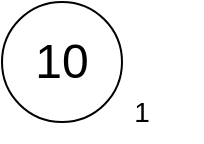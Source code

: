 <mxfile version="16.1.2" type="device"><diagram id="oeTP1227Fok0xVzUUvgo" name="Page-1"><mxGraphModel dx="1102" dy="865" grid="1" gridSize="10" guides="1" tooltips="1" connect="1" arrows="1" fold="1" page="1" pageScale="1" pageWidth="850" pageHeight="1100" math="0" shadow="0"><root><mxCell id="0"/><mxCell id="1" parent="0"/><mxCell id="fKulvWmd8qT9k3X1Z2gB-1" value="&lt;font style=&quot;font-size: 24px&quot;&gt;10&lt;/font&gt;" style="ellipse;whiteSpace=wrap;html=1;aspect=fixed;" parent="1" vertex="1"><mxGeometry x="190" y="80" width="60" height="60" as="geometry"/></mxCell><mxCell id="_R3CIvyx-__rBhEcRHJB-1" value="1" style="text;html=1;strokeColor=none;fillColor=none;align=center;verticalAlign=middle;whiteSpace=wrap;rounded=0;fontSize=14;" vertex="1" parent="1"><mxGeometry x="230" y="120" width="60" height="30" as="geometry"/></mxCell></root></mxGraphModel></diagram></mxfile>